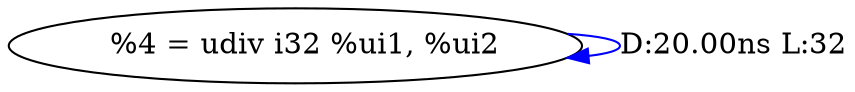 digraph {
Node0x31220b0[label="  %4 = udiv i32 %ui1, %ui2"];
Node0x31220b0 -> Node0x31220b0[label="D:20.00ns L:32",color=blue];
}
